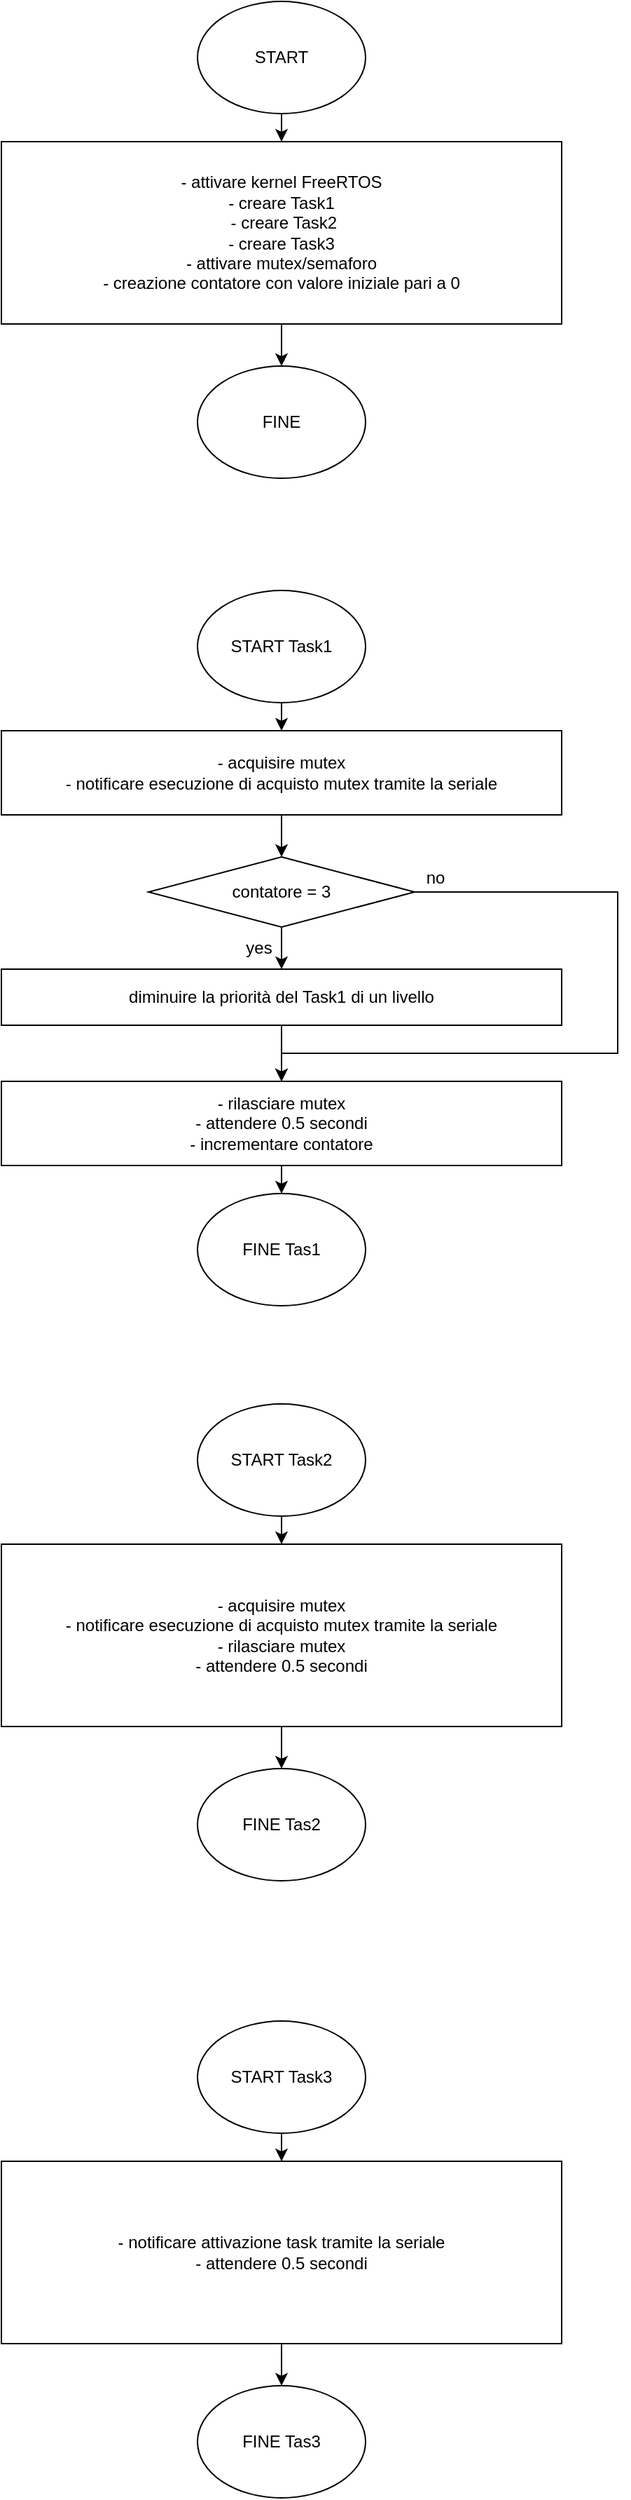 <mxfile version="22.1.7" type="github">
  <diagram name="Pagina-1" id="hlYgKEK7DjjqkB8cqxJR">
    <mxGraphModel dx="690" dy="456" grid="1" gridSize="10" guides="1" tooltips="1" connect="1" arrows="1" fold="1" page="1" pageScale="1" pageWidth="827" pageHeight="1169" math="0" shadow="0">
      <root>
        <mxCell id="0" />
        <mxCell id="1" parent="0" />
        <mxCell id="fNa-zSRcwuD-DIFx45gE-1" value="" style="edgeStyle=orthogonalEdgeStyle;rounded=0;orthogonalLoop=1;jettySize=auto;html=1;" edge="1" parent="1" source="fNa-zSRcwuD-DIFx45gE-2" target="fNa-zSRcwuD-DIFx45gE-4">
          <mxGeometry relative="1" as="geometry" />
        </mxCell>
        <mxCell id="fNa-zSRcwuD-DIFx45gE-2" value="START" style="ellipse;whiteSpace=wrap;html=1;" vertex="1" parent="1">
          <mxGeometry x="340" y="40" width="120" height="80" as="geometry" />
        </mxCell>
        <mxCell id="fNa-zSRcwuD-DIFx45gE-3" value="" style="edgeStyle=orthogonalEdgeStyle;rounded=0;orthogonalLoop=1;jettySize=auto;html=1;" edge="1" parent="1" source="fNa-zSRcwuD-DIFx45gE-4" target="fNa-zSRcwuD-DIFx45gE-5">
          <mxGeometry relative="1" as="geometry" />
        </mxCell>
        <mxCell id="fNa-zSRcwuD-DIFx45gE-4" value="- attivare kernel FreeRTOS&lt;br&gt;- creare Task1&lt;br&gt;&amp;nbsp;- creare Task2&lt;br&gt;- creare Task3&lt;br&gt;- attivare mutex/semaforo&lt;br&gt;- creazione contatore con valore iniziale pari a 0" style="rounded=0;whiteSpace=wrap;html=1;" vertex="1" parent="1">
          <mxGeometry x="200" y="140" width="400" height="130" as="geometry" />
        </mxCell>
        <mxCell id="fNa-zSRcwuD-DIFx45gE-5" value="FINE" style="ellipse;whiteSpace=wrap;html=1;" vertex="1" parent="1">
          <mxGeometry x="340" y="300" width="120" height="80" as="geometry" />
        </mxCell>
        <mxCell id="fNa-zSRcwuD-DIFx45gE-6" value="" style="edgeStyle=orthogonalEdgeStyle;rounded=0;orthogonalLoop=1;jettySize=auto;html=1;" edge="1" parent="1" source="fNa-zSRcwuD-DIFx45gE-7" target="fNa-zSRcwuD-DIFx45gE-9">
          <mxGeometry relative="1" as="geometry" />
        </mxCell>
        <mxCell id="fNa-zSRcwuD-DIFx45gE-7" value="START Task1" style="ellipse;whiteSpace=wrap;html=1;" vertex="1" parent="1">
          <mxGeometry x="340" y="460" width="120" height="80" as="geometry" />
        </mxCell>
        <mxCell id="fNa-zSRcwuD-DIFx45gE-19" value="" style="edgeStyle=orthogonalEdgeStyle;rounded=0;orthogonalLoop=1;jettySize=auto;html=1;" edge="1" parent="1" source="fNa-zSRcwuD-DIFx45gE-9" target="fNa-zSRcwuD-DIFx45gE-18">
          <mxGeometry relative="1" as="geometry" />
        </mxCell>
        <mxCell id="fNa-zSRcwuD-DIFx45gE-9" value="- acquisire mutex&lt;br&gt;- notificare esecuzione di acquisto mutex tramite la seriale" style="rounded=0;whiteSpace=wrap;html=1;" vertex="1" parent="1">
          <mxGeometry x="200" y="560" width="400" height="60" as="geometry" />
        </mxCell>
        <mxCell id="fNa-zSRcwuD-DIFx45gE-10" value="FINE Tas1" style="ellipse;whiteSpace=wrap;html=1;" vertex="1" parent="1">
          <mxGeometry x="340" y="890" width="120" height="80" as="geometry" />
        </mxCell>
        <mxCell id="fNa-zSRcwuD-DIFx45gE-11" value="" style="edgeStyle=orthogonalEdgeStyle;rounded=0;orthogonalLoop=1;jettySize=auto;html=1;" edge="1" parent="1" source="fNa-zSRcwuD-DIFx45gE-12" target="fNa-zSRcwuD-DIFx45gE-14">
          <mxGeometry relative="1" as="geometry" />
        </mxCell>
        <mxCell id="fNa-zSRcwuD-DIFx45gE-12" value="START Task2" style="ellipse;whiteSpace=wrap;html=1;" vertex="1" parent="1">
          <mxGeometry x="340" y="1040" width="120" height="80" as="geometry" />
        </mxCell>
        <mxCell id="fNa-zSRcwuD-DIFx45gE-13" value="" style="edgeStyle=orthogonalEdgeStyle;rounded=0;orthogonalLoop=1;jettySize=auto;html=1;" edge="1" parent="1" source="fNa-zSRcwuD-DIFx45gE-14">
          <mxGeometry relative="1" as="geometry">
            <mxPoint x="400" y="1300" as="targetPoint" />
          </mxGeometry>
        </mxCell>
        <mxCell id="fNa-zSRcwuD-DIFx45gE-14" value="- acquisire mutex&lt;br style=&quot;border-color: var(--border-color);&quot;&gt;- notificare esecuzione di acquisto mutex tramite la seriale&lt;br&gt;- rilasciare mutex&lt;br style=&quot;border-color: var(--border-color);&quot;&gt;- attendere 0.5 secondi" style="rounded=0;whiteSpace=wrap;html=1;" vertex="1" parent="1">
          <mxGeometry x="200" y="1140" width="400" height="130" as="geometry" />
        </mxCell>
        <mxCell id="fNa-zSRcwuD-DIFx45gE-15" value="FINE Tas2" style="ellipse;whiteSpace=wrap;html=1;" vertex="1" parent="1">
          <mxGeometry x="340" y="1300" width="120" height="80" as="geometry" />
        </mxCell>
        <mxCell id="fNa-zSRcwuD-DIFx45gE-17" style="edgeStyle=orthogonalEdgeStyle;rounded=0;orthogonalLoop=1;jettySize=auto;html=1;exitX=0.5;exitY=1;exitDx=0;exitDy=0;" edge="1" parent="1" source="fNa-zSRcwuD-DIFx45gE-9" target="fNa-zSRcwuD-DIFx45gE-9">
          <mxGeometry relative="1" as="geometry" />
        </mxCell>
        <mxCell id="fNa-zSRcwuD-DIFx45gE-21" value="" style="edgeStyle=orthogonalEdgeStyle;rounded=0;orthogonalLoop=1;jettySize=auto;html=1;" edge="1" parent="1" source="fNa-zSRcwuD-DIFx45gE-18" target="fNa-zSRcwuD-DIFx45gE-20">
          <mxGeometry relative="1" as="geometry" />
        </mxCell>
        <mxCell id="fNa-zSRcwuD-DIFx45gE-23" style="edgeStyle=orthogonalEdgeStyle;rounded=0;orthogonalLoop=1;jettySize=auto;html=1;" edge="1" parent="1" source="fNa-zSRcwuD-DIFx45gE-18" target="fNa-zSRcwuD-DIFx45gE-22">
          <mxGeometry relative="1" as="geometry">
            <Array as="points">
              <mxPoint x="640" y="675" />
              <mxPoint x="640" y="790" />
              <mxPoint x="400" y="790" />
            </Array>
          </mxGeometry>
        </mxCell>
        <mxCell id="fNa-zSRcwuD-DIFx45gE-18" value="contatore = 3" style="rhombus;whiteSpace=wrap;html=1;" vertex="1" parent="1">
          <mxGeometry x="305" y="650" width="190" height="50" as="geometry" />
        </mxCell>
        <mxCell id="fNa-zSRcwuD-DIFx45gE-24" value="" style="edgeStyle=orthogonalEdgeStyle;rounded=0;orthogonalLoop=1;jettySize=auto;html=1;" edge="1" parent="1" source="fNa-zSRcwuD-DIFx45gE-20" target="fNa-zSRcwuD-DIFx45gE-22">
          <mxGeometry relative="1" as="geometry" />
        </mxCell>
        <mxCell id="fNa-zSRcwuD-DIFx45gE-20" value="diminuire la priorità del Task1 di un livello" style="rounded=0;whiteSpace=wrap;html=1;" vertex="1" parent="1">
          <mxGeometry x="200" y="730" width="400" height="40" as="geometry" />
        </mxCell>
        <mxCell id="fNa-zSRcwuD-DIFx45gE-28" value="" style="edgeStyle=orthogonalEdgeStyle;rounded=0;orthogonalLoop=1;jettySize=auto;html=1;" edge="1" parent="1" source="fNa-zSRcwuD-DIFx45gE-22" target="fNa-zSRcwuD-DIFx45gE-10">
          <mxGeometry relative="1" as="geometry" />
        </mxCell>
        <mxCell id="fNa-zSRcwuD-DIFx45gE-22" value="- rilasciare mutex&lt;br style=&quot;border-color: var(--border-color);&quot;&gt;- attendere 0.5 secondi&lt;br style=&quot;border-color: var(--border-color);&quot;&gt;- incrementare contatore" style="rounded=0;whiteSpace=wrap;html=1;" vertex="1" parent="1">
          <mxGeometry x="200" y="810" width="400" height="60" as="geometry" />
        </mxCell>
        <mxCell id="fNa-zSRcwuD-DIFx45gE-25" value="yes" style="text;html=1;strokeColor=none;fillColor=none;align=center;verticalAlign=middle;whiteSpace=wrap;rounded=0;" vertex="1" parent="1">
          <mxGeometry x="354" y="700" width="60" height="30" as="geometry" />
        </mxCell>
        <mxCell id="fNa-zSRcwuD-DIFx45gE-26" value="no" style="text;html=1;strokeColor=none;fillColor=none;align=center;verticalAlign=middle;whiteSpace=wrap;rounded=0;" vertex="1" parent="1">
          <mxGeometry x="480" y="650" width="60" height="30" as="geometry" />
        </mxCell>
        <mxCell id="fNa-zSRcwuD-DIFx45gE-29" value="" style="edgeStyle=orthogonalEdgeStyle;rounded=0;orthogonalLoop=1;jettySize=auto;html=1;" edge="1" parent="1" source="fNa-zSRcwuD-DIFx45gE-30" target="fNa-zSRcwuD-DIFx45gE-32">
          <mxGeometry relative="1" as="geometry" />
        </mxCell>
        <mxCell id="fNa-zSRcwuD-DIFx45gE-30" value="START Task3" style="ellipse;whiteSpace=wrap;html=1;" vertex="1" parent="1">
          <mxGeometry x="340" y="1480" width="120" height="80" as="geometry" />
        </mxCell>
        <mxCell id="fNa-zSRcwuD-DIFx45gE-31" value="" style="edgeStyle=orthogonalEdgeStyle;rounded=0;orthogonalLoop=1;jettySize=auto;html=1;" edge="1" parent="1" source="fNa-zSRcwuD-DIFx45gE-32">
          <mxGeometry relative="1" as="geometry">
            <mxPoint x="400" y="1740" as="targetPoint" />
          </mxGeometry>
        </mxCell>
        <mxCell id="fNa-zSRcwuD-DIFx45gE-32" value="- notificare attivazione task tramite la seriale&lt;br&gt;- attendere 0.5 secondi" style="rounded=0;whiteSpace=wrap;html=1;" vertex="1" parent="1">
          <mxGeometry x="200" y="1580" width="400" height="130" as="geometry" />
        </mxCell>
        <mxCell id="fNa-zSRcwuD-DIFx45gE-33" value="FINE Tas3" style="ellipse;whiteSpace=wrap;html=1;" vertex="1" parent="1">
          <mxGeometry x="340" y="1740" width="120" height="80" as="geometry" />
        </mxCell>
      </root>
    </mxGraphModel>
  </diagram>
</mxfile>
